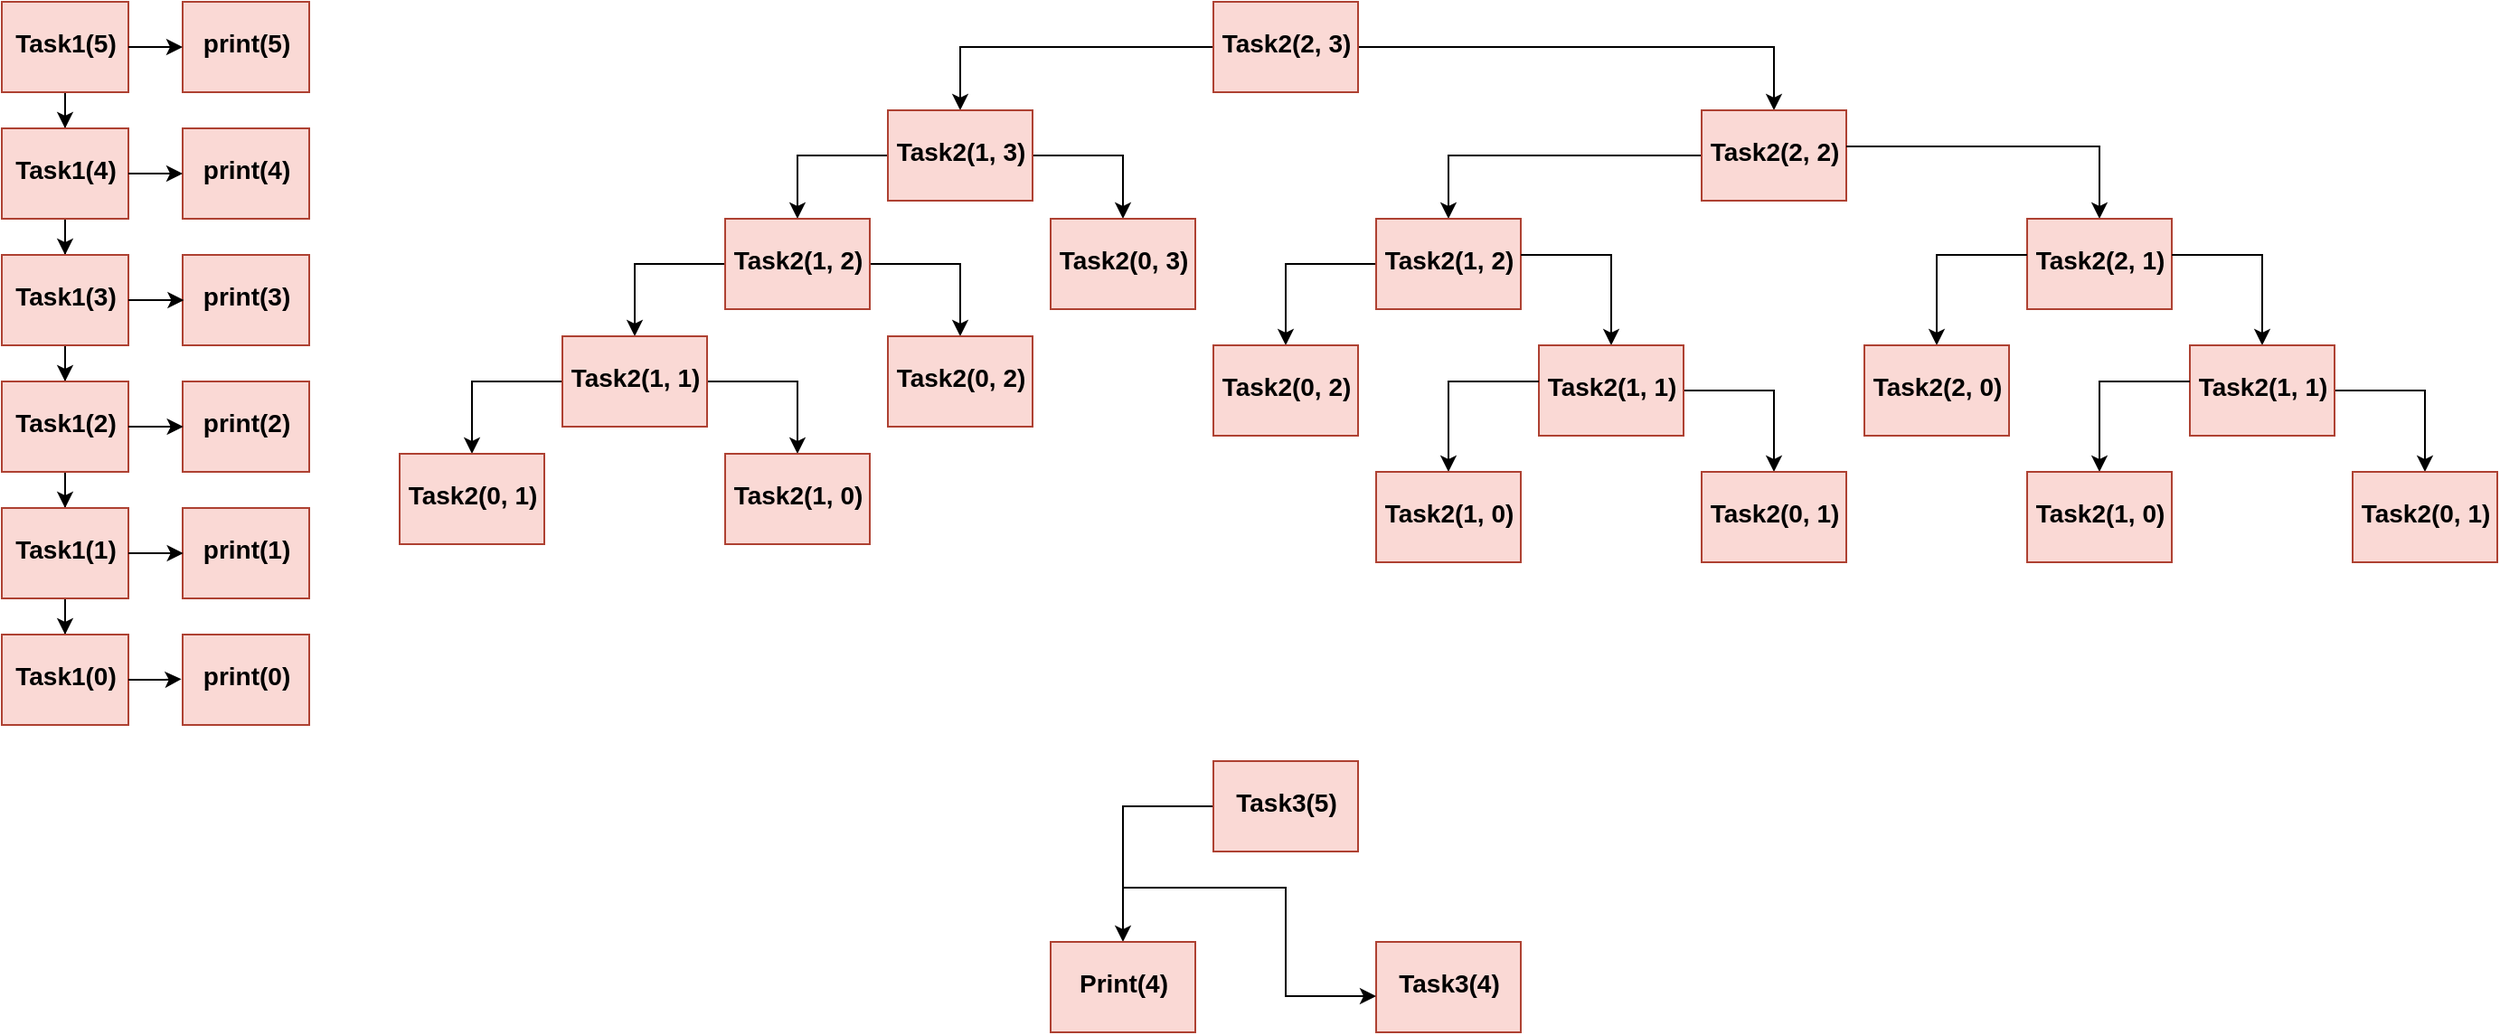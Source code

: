 <mxfile version="24.0.7" type="github">
  <diagram name="Page-1" id="sAp3SEBh4W0fje_LopWF">
    <mxGraphModel dx="1434" dy="774" grid="1" gridSize="10" guides="1" tooltips="1" connect="1" arrows="1" fold="1" page="1" pageScale="1" pageWidth="850" pageHeight="1100" math="0" shadow="0">
      <root>
        <mxCell id="0" />
        <mxCell id="1" parent="0" />
        <mxCell id="NOnLoxw8k5Br9pSF4aaw-82" style="edgeStyle=orthogonalEdgeStyle;rounded=0;orthogonalLoop=1;jettySize=auto;html=1;entryX=0.5;entryY=0;entryDx=0;entryDy=0;" edge="1" parent="1" source="NOnLoxw8k5Br9pSF4aaw-1" target="NOnLoxw8k5Br9pSF4aaw-15">
          <mxGeometry relative="1" as="geometry" />
        </mxCell>
        <mxCell id="NOnLoxw8k5Br9pSF4aaw-1" value="" style="rounded=0;whiteSpace=wrap;html=1;fillColor=#fad9d5;strokeColor=#ae4132;" vertex="1" parent="1">
          <mxGeometry x="10" y="10" width="70" height="50" as="geometry" />
        </mxCell>
        <mxCell id="NOnLoxw8k5Br9pSF4aaw-2" value="&lt;font style=&quot;font-size: 14px;&quot;&gt;Task1(5)&lt;/font&gt;" style="text;strokeColor=none;fillColor=none;html=1;fontSize=24;fontStyle=1;verticalAlign=middle;align=center;" vertex="1" parent="1">
          <mxGeometry x="10" y="10" width="70" height="40" as="geometry" />
        </mxCell>
        <mxCell id="NOnLoxw8k5Br9pSF4aaw-4" value="" style="rounded=0;whiteSpace=wrap;html=1;fillColor=#fad9d5;strokeColor=#ae4132;" vertex="1" parent="1">
          <mxGeometry x="110" y="10" width="70" height="50" as="geometry" />
        </mxCell>
        <mxCell id="NOnLoxw8k5Br9pSF4aaw-5" value="&lt;font style=&quot;font-size: 14px;&quot;&gt;print(5)&lt;/font&gt;" style="text;strokeColor=none;fillColor=none;html=1;fontSize=24;fontStyle=1;verticalAlign=middle;align=center;" vertex="1" parent="1">
          <mxGeometry x="110" y="10" width="70" height="40" as="geometry" />
        </mxCell>
        <mxCell id="NOnLoxw8k5Br9pSF4aaw-83" style="edgeStyle=orthogonalEdgeStyle;rounded=0;orthogonalLoop=1;jettySize=auto;html=1;entryX=0.5;entryY=0;entryDx=0;entryDy=0;" edge="1" parent="1" source="NOnLoxw8k5Br9pSF4aaw-14" target="NOnLoxw8k5Br9pSF4aaw-21">
          <mxGeometry relative="1" as="geometry" />
        </mxCell>
        <mxCell id="NOnLoxw8k5Br9pSF4aaw-14" value="" style="rounded=0;whiteSpace=wrap;html=1;fillColor=#fad9d5;strokeColor=#ae4132;" vertex="1" parent="1">
          <mxGeometry x="10" y="80" width="70" height="50" as="geometry" />
        </mxCell>
        <mxCell id="NOnLoxw8k5Br9pSF4aaw-15" value="&lt;font style=&quot;font-size: 14px;&quot;&gt;Task1(4)&lt;/font&gt;" style="text;strokeColor=none;fillColor=none;html=1;fontSize=24;fontStyle=1;verticalAlign=middle;align=center;" vertex="1" parent="1">
          <mxGeometry x="10" y="80" width="70" height="40" as="geometry" />
        </mxCell>
        <mxCell id="NOnLoxw8k5Br9pSF4aaw-17" value="" style="rounded=0;whiteSpace=wrap;html=1;fillColor=#fad9d5;strokeColor=#ae4132;" vertex="1" parent="1">
          <mxGeometry x="110" y="80" width="70" height="50" as="geometry" />
        </mxCell>
        <mxCell id="NOnLoxw8k5Br9pSF4aaw-18" value="&lt;font style=&quot;font-size: 14px;&quot;&gt;print(4)&lt;/font&gt;" style="text;strokeColor=none;fillColor=none;html=1;fontSize=24;fontStyle=1;verticalAlign=middle;align=center;" vertex="1" parent="1">
          <mxGeometry x="110" y="80" width="70" height="40" as="geometry" />
        </mxCell>
        <mxCell id="NOnLoxw8k5Br9pSF4aaw-84" style="edgeStyle=orthogonalEdgeStyle;rounded=0;orthogonalLoop=1;jettySize=auto;html=1;entryX=0.5;entryY=0;entryDx=0;entryDy=0;" edge="1" parent="1" source="NOnLoxw8k5Br9pSF4aaw-20" target="NOnLoxw8k5Br9pSF4aaw-27">
          <mxGeometry relative="1" as="geometry" />
        </mxCell>
        <mxCell id="NOnLoxw8k5Br9pSF4aaw-20" value="" style="rounded=0;whiteSpace=wrap;html=1;fillColor=#fad9d5;strokeColor=#ae4132;" vertex="1" parent="1">
          <mxGeometry x="10" y="150" width="70" height="50" as="geometry" />
        </mxCell>
        <mxCell id="NOnLoxw8k5Br9pSF4aaw-21" value="&lt;font style=&quot;font-size: 14px;&quot;&gt;Task1(3)&lt;/font&gt;" style="text;strokeColor=none;fillColor=none;html=1;fontSize=24;fontStyle=1;verticalAlign=middle;align=center;" vertex="1" parent="1">
          <mxGeometry x="10" y="150" width="70" height="40" as="geometry" />
        </mxCell>
        <mxCell id="NOnLoxw8k5Br9pSF4aaw-23" value="" style="rounded=0;whiteSpace=wrap;html=1;fillColor=#fad9d5;strokeColor=#ae4132;" vertex="1" parent="1">
          <mxGeometry x="110" y="150" width="70" height="50" as="geometry" />
        </mxCell>
        <mxCell id="NOnLoxw8k5Br9pSF4aaw-24" value="&lt;font style=&quot;font-size: 14px;&quot;&gt;print(3)&lt;/font&gt;" style="text;strokeColor=none;fillColor=none;html=1;fontSize=24;fontStyle=1;verticalAlign=middle;align=center;" vertex="1" parent="1">
          <mxGeometry x="110" y="150" width="70" height="40" as="geometry" />
        </mxCell>
        <mxCell id="NOnLoxw8k5Br9pSF4aaw-85" style="edgeStyle=orthogonalEdgeStyle;rounded=0;orthogonalLoop=1;jettySize=auto;html=1;" edge="1" parent="1" source="NOnLoxw8k5Br9pSF4aaw-26" target="NOnLoxw8k5Br9pSF4aaw-33">
          <mxGeometry relative="1" as="geometry" />
        </mxCell>
        <mxCell id="NOnLoxw8k5Br9pSF4aaw-26" value="" style="rounded=0;whiteSpace=wrap;html=1;fillColor=#fad9d5;strokeColor=#ae4132;" vertex="1" parent="1">
          <mxGeometry x="10" y="220" width="70" height="50" as="geometry" />
        </mxCell>
        <mxCell id="NOnLoxw8k5Br9pSF4aaw-27" value="&lt;font style=&quot;font-size: 14px;&quot;&gt;Task1(2)&lt;/font&gt;" style="text;strokeColor=none;fillColor=none;html=1;fontSize=24;fontStyle=1;verticalAlign=middle;align=center;" vertex="1" parent="1">
          <mxGeometry x="10" y="220" width="70" height="40" as="geometry" />
        </mxCell>
        <mxCell id="NOnLoxw8k5Br9pSF4aaw-29" value="" style="rounded=0;whiteSpace=wrap;html=1;fillColor=#fad9d5;strokeColor=#ae4132;" vertex="1" parent="1">
          <mxGeometry x="110" y="220" width="70" height="50" as="geometry" />
        </mxCell>
        <mxCell id="NOnLoxw8k5Br9pSF4aaw-30" value="&lt;font style=&quot;font-size: 14px;&quot;&gt;print(2)&lt;/font&gt;" style="text;strokeColor=none;fillColor=none;html=1;fontSize=24;fontStyle=1;verticalAlign=middle;align=center;" vertex="1" parent="1">
          <mxGeometry x="110" y="220" width="70" height="40" as="geometry" />
        </mxCell>
        <mxCell id="NOnLoxw8k5Br9pSF4aaw-87" style="edgeStyle=orthogonalEdgeStyle;rounded=0;orthogonalLoop=1;jettySize=auto;html=1;" edge="1" parent="1" source="NOnLoxw8k5Br9pSF4aaw-32" target="NOnLoxw8k5Br9pSF4aaw-39">
          <mxGeometry relative="1" as="geometry" />
        </mxCell>
        <mxCell id="NOnLoxw8k5Br9pSF4aaw-32" value="" style="rounded=0;whiteSpace=wrap;html=1;fillColor=#fad9d5;strokeColor=#ae4132;" vertex="1" parent="1">
          <mxGeometry x="10" y="290" width="70" height="50" as="geometry" />
        </mxCell>
        <mxCell id="NOnLoxw8k5Br9pSF4aaw-33" value="&lt;font style=&quot;font-size: 14px;&quot;&gt;Task1(1)&lt;/font&gt;" style="text;strokeColor=none;fillColor=none;html=1;fontSize=24;fontStyle=1;verticalAlign=middle;align=center;" vertex="1" parent="1">
          <mxGeometry x="10" y="290" width="70" height="40" as="geometry" />
        </mxCell>
        <mxCell id="NOnLoxw8k5Br9pSF4aaw-35" value="" style="rounded=0;whiteSpace=wrap;html=1;fillColor=#fad9d5;strokeColor=#ae4132;" vertex="1" parent="1">
          <mxGeometry x="110" y="290" width="70" height="50" as="geometry" />
        </mxCell>
        <mxCell id="NOnLoxw8k5Br9pSF4aaw-36" value="&lt;font style=&quot;font-size: 14px;&quot;&gt;print(1)&lt;/font&gt;" style="text;strokeColor=none;fillColor=none;html=1;fontSize=24;fontStyle=1;verticalAlign=middle;align=center;" vertex="1" parent="1">
          <mxGeometry x="110" y="290" width="70" height="40" as="geometry" />
        </mxCell>
        <mxCell id="NOnLoxw8k5Br9pSF4aaw-38" value="" style="rounded=0;whiteSpace=wrap;html=1;fillColor=#fad9d5;strokeColor=#ae4132;" vertex="1" parent="1">
          <mxGeometry x="10" y="360" width="70" height="50" as="geometry" />
        </mxCell>
        <mxCell id="NOnLoxw8k5Br9pSF4aaw-39" value="&lt;font style=&quot;font-size: 14px;&quot;&gt;Task1(0)&lt;/font&gt;" style="text;strokeColor=none;fillColor=none;html=1;fontSize=24;fontStyle=1;verticalAlign=middle;align=center;" vertex="1" parent="1">
          <mxGeometry x="10" y="360" width="70" height="40" as="geometry" />
        </mxCell>
        <mxCell id="NOnLoxw8k5Br9pSF4aaw-41" value="" style="rounded=0;whiteSpace=wrap;html=1;fillColor=#fad9d5;strokeColor=#ae4132;" vertex="1" parent="1">
          <mxGeometry x="110" y="360" width="70" height="50" as="geometry" />
        </mxCell>
        <mxCell id="NOnLoxw8k5Br9pSF4aaw-42" value="&lt;font style=&quot;font-size: 14px;&quot;&gt;print(0)&lt;/font&gt;" style="text;strokeColor=none;fillColor=none;html=1;fontSize=24;fontStyle=1;verticalAlign=middle;align=center;" vertex="1" parent="1">
          <mxGeometry x="110" y="360" width="70" height="40" as="geometry" />
        </mxCell>
        <mxCell id="NOnLoxw8k5Br9pSF4aaw-49" style="edgeStyle=orthogonalEdgeStyle;rounded=0;orthogonalLoop=1;jettySize=auto;html=1;" edge="1" parent="1" source="NOnLoxw8k5Br9pSF4aaw-43" target="NOnLoxw8k5Br9pSF4aaw-47">
          <mxGeometry relative="1" as="geometry" />
        </mxCell>
        <mxCell id="NOnLoxw8k5Br9pSF4aaw-52" style="edgeStyle=orthogonalEdgeStyle;rounded=0;orthogonalLoop=1;jettySize=auto;html=1;" edge="1" parent="1" source="NOnLoxw8k5Br9pSF4aaw-43" target="NOnLoxw8k5Br9pSF4aaw-48">
          <mxGeometry relative="1" as="geometry" />
        </mxCell>
        <mxCell id="NOnLoxw8k5Br9pSF4aaw-43" value="" style="rounded=0;whiteSpace=wrap;html=1;fillColor=#fad9d5;strokeColor=#ae4132;" vertex="1" parent="1">
          <mxGeometry x="680" y="10" width="80" height="50" as="geometry" />
        </mxCell>
        <mxCell id="NOnLoxw8k5Br9pSF4aaw-44" value="&lt;font style=&quot;font-size: 14px;&quot;&gt;Task2(2, 3)&lt;/font&gt;" style="text;strokeColor=none;fillColor=none;html=1;fontSize=24;fontStyle=1;verticalAlign=middle;align=center;" vertex="1" parent="1">
          <mxGeometry x="680" y="10" width="80" height="40" as="geometry" />
        </mxCell>
        <mxCell id="NOnLoxw8k5Br9pSF4aaw-63" style="edgeStyle=orthogonalEdgeStyle;rounded=0;orthogonalLoop=1;jettySize=auto;html=1;entryX=0.5;entryY=0;entryDx=0;entryDy=0;" edge="1" parent="1" source="NOnLoxw8k5Br9pSF4aaw-47" target="NOnLoxw8k5Br9pSF4aaw-59">
          <mxGeometry relative="1" as="geometry" />
        </mxCell>
        <mxCell id="NOnLoxw8k5Br9pSF4aaw-64" style="edgeStyle=orthogonalEdgeStyle;rounded=0;orthogonalLoop=1;jettySize=auto;html=1;" edge="1" parent="1" source="NOnLoxw8k5Br9pSF4aaw-47" target="NOnLoxw8k5Br9pSF4aaw-62">
          <mxGeometry relative="1" as="geometry" />
        </mxCell>
        <mxCell id="NOnLoxw8k5Br9pSF4aaw-47" value="" style="rounded=0;whiteSpace=wrap;html=1;fillColor=#fad9d5;strokeColor=#ae4132;" vertex="1" parent="1">
          <mxGeometry x="500" y="70" width="80" height="50" as="geometry" />
        </mxCell>
        <mxCell id="NOnLoxw8k5Br9pSF4aaw-92" style="edgeStyle=orthogonalEdgeStyle;rounded=0;orthogonalLoop=1;jettySize=auto;html=1;entryX=0.5;entryY=0;entryDx=0;entryDy=0;" edge="1" parent="1" source="NOnLoxw8k5Br9pSF4aaw-48" target="NOnLoxw8k5Br9pSF4aaw-89">
          <mxGeometry relative="1" as="geometry" />
        </mxCell>
        <mxCell id="NOnLoxw8k5Br9pSF4aaw-48" value="" style="rounded=0;whiteSpace=wrap;html=1;fillColor=#fad9d5;strokeColor=#ae4132;" vertex="1" parent="1">
          <mxGeometry x="950" y="70" width="80" height="50" as="geometry" />
        </mxCell>
        <mxCell id="NOnLoxw8k5Br9pSF4aaw-55" value="&lt;font style=&quot;font-size: 14px;&quot;&gt;Task2(1, 3)&lt;/font&gt;" style="text;strokeColor=none;fillColor=none;html=1;fontSize=24;fontStyle=1;verticalAlign=middle;align=center;" vertex="1" parent="1">
          <mxGeometry x="500" y="70" width="80" height="40" as="geometry" />
        </mxCell>
        <mxCell id="NOnLoxw8k5Br9pSF4aaw-93" style="edgeStyle=orthogonalEdgeStyle;rounded=0;orthogonalLoop=1;jettySize=auto;html=1;entryX=0.5;entryY=0;entryDx=0;entryDy=0;" edge="1" parent="1" source="NOnLoxw8k5Br9pSF4aaw-56" target="NOnLoxw8k5Br9pSF4aaw-91">
          <mxGeometry relative="1" as="geometry" />
        </mxCell>
        <mxCell id="NOnLoxw8k5Br9pSF4aaw-56" value="&lt;font style=&quot;font-size: 14px;&quot;&gt;Task2(2, 2)&lt;/font&gt;" style="text;strokeColor=none;fillColor=none;html=1;fontSize=24;fontStyle=1;verticalAlign=middle;align=center;" vertex="1" parent="1">
          <mxGeometry x="950" y="70" width="80" height="40" as="geometry" />
        </mxCell>
        <mxCell id="NOnLoxw8k5Br9pSF4aaw-68" style="edgeStyle=orthogonalEdgeStyle;rounded=0;orthogonalLoop=1;jettySize=auto;html=1;entryX=0.5;entryY=0;entryDx=0;entryDy=0;" edge="1" parent="1" source="NOnLoxw8k5Br9pSF4aaw-57" target="NOnLoxw8k5Br9pSF4aaw-66">
          <mxGeometry relative="1" as="geometry" />
        </mxCell>
        <mxCell id="NOnLoxw8k5Br9pSF4aaw-69" style="edgeStyle=orthogonalEdgeStyle;rounded=0;orthogonalLoop=1;jettySize=auto;html=1;" edge="1" parent="1" source="NOnLoxw8k5Br9pSF4aaw-57" target="NOnLoxw8k5Br9pSF4aaw-67">
          <mxGeometry relative="1" as="geometry" />
        </mxCell>
        <mxCell id="NOnLoxw8k5Br9pSF4aaw-57" value="" style="rounded=0;whiteSpace=wrap;html=1;fillColor=#fad9d5;strokeColor=#ae4132;" vertex="1" parent="1">
          <mxGeometry x="410" y="130" width="80" height="50" as="geometry" />
        </mxCell>
        <mxCell id="NOnLoxw8k5Br9pSF4aaw-59" value="&lt;font style=&quot;font-size: 14px;&quot;&gt;Task2(1, 2)&lt;/font&gt;" style="text;strokeColor=none;fillColor=none;html=1;fontSize=24;fontStyle=1;verticalAlign=middle;align=center;" vertex="1" parent="1">
          <mxGeometry x="410" y="130" width="80" height="40" as="geometry" />
        </mxCell>
        <mxCell id="NOnLoxw8k5Br9pSF4aaw-62" value="" style="rounded=0;whiteSpace=wrap;html=1;fillColor=#fad9d5;strokeColor=#ae4132;" vertex="1" parent="1">
          <mxGeometry x="590" y="130" width="80" height="50" as="geometry" />
        </mxCell>
        <mxCell id="NOnLoxw8k5Br9pSF4aaw-65" value="&lt;font style=&quot;font-size: 14px;&quot;&gt;Task2(0, 3)&lt;/font&gt;" style="text;strokeColor=none;fillColor=none;html=1;fontSize=24;fontStyle=1;verticalAlign=middle;align=center;" vertex="1" parent="1">
          <mxGeometry x="590" y="130" width="80" height="40" as="geometry" />
        </mxCell>
        <mxCell id="NOnLoxw8k5Br9pSF4aaw-76" style="edgeStyle=orthogonalEdgeStyle;rounded=0;orthogonalLoop=1;jettySize=auto;html=1;" edge="1" parent="1" source="NOnLoxw8k5Br9pSF4aaw-66" target="NOnLoxw8k5Br9pSF4aaw-74">
          <mxGeometry relative="1" as="geometry" />
        </mxCell>
        <mxCell id="NOnLoxw8k5Br9pSF4aaw-77" style="edgeStyle=orthogonalEdgeStyle;rounded=0;orthogonalLoop=1;jettySize=auto;html=1;" edge="1" parent="1" source="NOnLoxw8k5Br9pSF4aaw-66" target="NOnLoxw8k5Br9pSF4aaw-75">
          <mxGeometry relative="1" as="geometry" />
        </mxCell>
        <mxCell id="NOnLoxw8k5Br9pSF4aaw-66" value="" style="rounded=0;whiteSpace=wrap;html=1;fillColor=#fad9d5;strokeColor=#ae4132;" vertex="1" parent="1">
          <mxGeometry x="320" y="195" width="80" height="50" as="geometry" />
        </mxCell>
        <mxCell id="NOnLoxw8k5Br9pSF4aaw-67" value="" style="rounded=0;whiteSpace=wrap;html=1;fillColor=#fad9d5;strokeColor=#ae4132;" vertex="1" parent="1">
          <mxGeometry x="500" y="195" width="80" height="50" as="geometry" />
        </mxCell>
        <mxCell id="NOnLoxw8k5Br9pSF4aaw-70" value="&lt;font style=&quot;font-size: 14px;&quot;&gt;Task2(1, 1)&lt;/font&gt;" style="text;strokeColor=none;fillColor=none;html=1;fontSize=24;fontStyle=1;verticalAlign=middle;align=center;" vertex="1" parent="1">
          <mxGeometry x="320" y="195" width="80" height="40" as="geometry" />
        </mxCell>
        <mxCell id="NOnLoxw8k5Br9pSF4aaw-71" value="&lt;font style=&quot;font-size: 14px;&quot;&gt;Task2(0, 2)&lt;/font&gt;" style="text;strokeColor=none;fillColor=none;html=1;fontSize=24;fontStyle=1;verticalAlign=middle;align=center;" vertex="1" parent="1">
          <mxGeometry x="500" y="195" width="80" height="40" as="geometry" />
        </mxCell>
        <mxCell id="NOnLoxw8k5Br9pSF4aaw-72" value="" style="rounded=0;whiteSpace=wrap;html=1;fillColor=#fad9d5;strokeColor=#ae4132;" vertex="1" parent="1">
          <mxGeometry x="230" y="260" width="80" height="50" as="geometry" />
        </mxCell>
        <mxCell id="NOnLoxw8k5Br9pSF4aaw-73" value="" style="rounded=0;whiteSpace=wrap;html=1;fillColor=#fad9d5;strokeColor=#ae4132;" vertex="1" parent="1">
          <mxGeometry x="410" y="260" width="80" height="50" as="geometry" />
        </mxCell>
        <mxCell id="NOnLoxw8k5Br9pSF4aaw-74" value="&lt;font style=&quot;font-size: 14px;&quot;&gt;Task2(0, 1)&lt;/font&gt;" style="text;strokeColor=none;fillColor=none;html=1;fontSize=24;fontStyle=1;verticalAlign=middle;align=center;" vertex="1" parent="1">
          <mxGeometry x="230" y="260" width="80" height="40" as="geometry" />
        </mxCell>
        <mxCell id="NOnLoxw8k5Br9pSF4aaw-75" value="&lt;font style=&quot;font-size: 14px;&quot;&gt;Task2(1, 0)&lt;/font&gt;" style="text;strokeColor=none;fillColor=none;html=1;fontSize=24;fontStyle=1;verticalAlign=middle;align=center;" vertex="1" parent="1">
          <mxGeometry x="410" y="260" width="80" height="40" as="geometry" />
        </mxCell>
        <mxCell id="NOnLoxw8k5Br9pSF4aaw-98" style="edgeStyle=orthogonalEdgeStyle;rounded=0;orthogonalLoop=1;jettySize=auto;html=1;entryX=0.5;entryY=0;entryDx=0;entryDy=0;" edge="1" parent="1" source="NOnLoxw8k5Br9pSF4aaw-88" target="NOnLoxw8k5Br9pSF4aaw-95">
          <mxGeometry relative="1" as="geometry" />
        </mxCell>
        <mxCell id="NOnLoxw8k5Br9pSF4aaw-88" value="" style="rounded=0;whiteSpace=wrap;html=1;fillColor=#fad9d5;strokeColor=#ae4132;" vertex="1" parent="1">
          <mxGeometry x="770" y="130" width="80" height="50" as="geometry" />
        </mxCell>
        <mxCell id="NOnLoxw8k5Br9pSF4aaw-99" style="edgeStyle=orthogonalEdgeStyle;rounded=0;orthogonalLoop=1;jettySize=auto;html=1;entryX=0.5;entryY=0;entryDx=0;entryDy=0;" edge="1" parent="1" source="NOnLoxw8k5Br9pSF4aaw-89" target="NOnLoxw8k5Br9pSF4aaw-97">
          <mxGeometry relative="1" as="geometry" />
        </mxCell>
        <mxCell id="NOnLoxw8k5Br9pSF4aaw-89" value="&lt;font style=&quot;font-size: 14px;&quot;&gt;Task2(1, 2)&lt;/font&gt;" style="text;strokeColor=none;fillColor=none;html=1;fontSize=24;fontStyle=1;verticalAlign=middle;align=center;" vertex="1" parent="1">
          <mxGeometry x="770" y="130" width="80" height="40" as="geometry" />
        </mxCell>
        <mxCell id="NOnLoxw8k5Br9pSF4aaw-90" value="" style="rounded=0;whiteSpace=wrap;html=1;fillColor=#fad9d5;strokeColor=#ae4132;" vertex="1" parent="1">
          <mxGeometry x="1130" y="130" width="80" height="50" as="geometry" />
        </mxCell>
        <mxCell id="NOnLoxw8k5Br9pSF4aaw-114" style="edgeStyle=orthogonalEdgeStyle;rounded=0;orthogonalLoop=1;jettySize=auto;html=1;entryX=0.5;entryY=0;entryDx=0;entryDy=0;" edge="1" parent="1" source="NOnLoxw8k5Br9pSF4aaw-91" target="NOnLoxw8k5Br9pSF4aaw-111">
          <mxGeometry relative="1" as="geometry" />
        </mxCell>
        <mxCell id="NOnLoxw8k5Br9pSF4aaw-115" style="edgeStyle=orthogonalEdgeStyle;rounded=0;orthogonalLoop=1;jettySize=auto;html=1;entryX=0.5;entryY=0;entryDx=0;entryDy=0;" edge="1" parent="1" source="NOnLoxw8k5Br9pSF4aaw-91" target="NOnLoxw8k5Br9pSF4aaw-113">
          <mxGeometry relative="1" as="geometry" />
        </mxCell>
        <mxCell id="NOnLoxw8k5Br9pSF4aaw-91" value="&lt;font style=&quot;font-size: 14px;&quot;&gt;Task2(2, 1)&lt;/font&gt;" style="text;strokeColor=none;fillColor=none;html=1;fontSize=24;fontStyle=1;verticalAlign=middle;align=center;" vertex="1" parent="1">
          <mxGeometry x="1130" y="130" width="80" height="40" as="geometry" />
        </mxCell>
        <mxCell id="NOnLoxw8k5Br9pSF4aaw-94" value="" style="rounded=0;whiteSpace=wrap;html=1;fillColor=#fad9d5;strokeColor=#ae4132;" vertex="1" parent="1">
          <mxGeometry x="680" y="200" width="80" height="50" as="geometry" />
        </mxCell>
        <mxCell id="NOnLoxw8k5Br9pSF4aaw-95" value="&lt;font style=&quot;font-size: 14px;&quot;&gt;Task2(0, 2)&lt;/font&gt;" style="text;strokeColor=none;fillColor=none;html=1;fontSize=24;fontStyle=1;verticalAlign=middle;align=center;" vertex="1" parent="1">
          <mxGeometry x="680" y="200" width="80" height="40" as="geometry" />
        </mxCell>
        <mxCell id="NOnLoxw8k5Br9pSF4aaw-105" style="edgeStyle=orthogonalEdgeStyle;rounded=0;orthogonalLoop=1;jettySize=auto;html=1;entryX=0.5;entryY=0;entryDx=0;entryDy=0;" edge="1" parent="1" source="NOnLoxw8k5Br9pSF4aaw-96" target="NOnLoxw8k5Br9pSF4aaw-103">
          <mxGeometry relative="1" as="geometry" />
        </mxCell>
        <mxCell id="NOnLoxw8k5Br9pSF4aaw-96" value="" style="rounded=0;whiteSpace=wrap;html=1;fillColor=#fad9d5;strokeColor=#ae4132;" vertex="1" parent="1">
          <mxGeometry x="860" y="200" width="80" height="50" as="geometry" />
        </mxCell>
        <mxCell id="NOnLoxw8k5Br9pSF4aaw-104" style="edgeStyle=orthogonalEdgeStyle;rounded=0;orthogonalLoop=1;jettySize=auto;html=1;entryX=0.5;entryY=0;entryDx=0;entryDy=0;" edge="1" parent="1" source="NOnLoxw8k5Br9pSF4aaw-97" target="NOnLoxw8k5Br9pSF4aaw-101">
          <mxGeometry relative="1" as="geometry" />
        </mxCell>
        <mxCell id="NOnLoxw8k5Br9pSF4aaw-97" value="&lt;div&gt;&lt;font style=&quot;font-size: 14px;&quot;&gt;Task2(1, 1)&lt;/font&gt;&lt;/div&gt;" style="text;strokeColor=none;fillColor=none;html=1;fontSize=24;fontStyle=1;verticalAlign=middle;align=center;" vertex="1" parent="1">
          <mxGeometry x="860" y="200" width="80" height="40" as="geometry" />
        </mxCell>
        <mxCell id="NOnLoxw8k5Br9pSF4aaw-100" value="" style="rounded=0;whiteSpace=wrap;html=1;fillColor=#fad9d5;strokeColor=#ae4132;" vertex="1" parent="1">
          <mxGeometry x="770" y="270" width="80" height="50" as="geometry" />
        </mxCell>
        <mxCell id="NOnLoxw8k5Br9pSF4aaw-101" value="&lt;font style=&quot;font-size: 14px;&quot;&gt;Task2(1, 0)&lt;/font&gt;" style="text;strokeColor=none;fillColor=none;html=1;fontSize=24;fontStyle=1;verticalAlign=middle;align=center;" vertex="1" parent="1">
          <mxGeometry x="770" y="270" width="80" height="40" as="geometry" />
        </mxCell>
        <mxCell id="NOnLoxw8k5Br9pSF4aaw-102" value="" style="rounded=0;whiteSpace=wrap;html=1;fillColor=#fad9d5;strokeColor=#ae4132;" vertex="1" parent="1">
          <mxGeometry x="950" y="270" width="80" height="50" as="geometry" />
        </mxCell>
        <mxCell id="NOnLoxw8k5Br9pSF4aaw-103" value="&lt;div&gt;&lt;font style=&quot;font-size: 14px;&quot;&gt;Task2(0, 1)&lt;/font&gt;&lt;/div&gt;" style="text;strokeColor=none;fillColor=none;html=1;fontSize=24;fontStyle=1;verticalAlign=middle;align=center;" vertex="1" parent="1">
          <mxGeometry x="950" y="270" width="80" height="40" as="geometry" />
        </mxCell>
        <mxCell id="NOnLoxw8k5Br9pSF4aaw-110" value="" style="rounded=0;whiteSpace=wrap;html=1;fillColor=#fad9d5;strokeColor=#ae4132;" vertex="1" parent="1">
          <mxGeometry x="1040" y="200" width="80" height="50" as="geometry" />
        </mxCell>
        <mxCell id="NOnLoxw8k5Br9pSF4aaw-111" value="&lt;font style=&quot;font-size: 14px;&quot;&gt;Task2(2, 0)&lt;/font&gt;" style="text;strokeColor=none;fillColor=none;html=1;fontSize=24;fontStyle=1;verticalAlign=middle;align=center;" vertex="1" parent="1">
          <mxGeometry x="1040" y="200" width="80" height="40" as="geometry" />
        </mxCell>
        <mxCell id="NOnLoxw8k5Br9pSF4aaw-121" style="edgeStyle=orthogonalEdgeStyle;rounded=0;orthogonalLoop=1;jettySize=auto;html=1;" edge="1" parent="1" source="NOnLoxw8k5Br9pSF4aaw-112" target="NOnLoxw8k5Br9pSF4aaw-119">
          <mxGeometry relative="1" as="geometry" />
        </mxCell>
        <mxCell id="NOnLoxw8k5Br9pSF4aaw-112" value="" style="rounded=0;whiteSpace=wrap;html=1;fillColor=#fad9d5;strokeColor=#ae4132;" vertex="1" parent="1">
          <mxGeometry x="1220" y="200" width="80" height="50" as="geometry" />
        </mxCell>
        <mxCell id="NOnLoxw8k5Br9pSF4aaw-120" style="edgeStyle=orthogonalEdgeStyle;rounded=0;orthogonalLoop=1;jettySize=auto;html=1;entryX=0.5;entryY=0;entryDx=0;entryDy=0;" edge="1" parent="1" source="NOnLoxw8k5Br9pSF4aaw-113" target="NOnLoxw8k5Br9pSF4aaw-117">
          <mxGeometry relative="1" as="geometry" />
        </mxCell>
        <mxCell id="NOnLoxw8k5Br9pSF4aaw-113" value="&lt;div&gt;&lt;font style=&quot;font-size: 14px;&quot;&gt;Task2(1, 1)&lt;/font&gt;&lt;/div&gt;" style="text;strokeColor=none;fillColor=none;html=1;fontSize=24;fontStyle=1;verticalAlign=middle;align=center;" vertex="1" parent="1">
          <mxGeometry x="1220" y="200" width="80" height="40" as="geometry" />
        </mxCell>
        <mxCell id="NOnLoxw8k5Br9pSF4aaw-116" value="" style="rounded=0;whiteSpace=wrap;html=1;fillColor=#fad9d5;strokeColor=#ae4132;" vertex="1" parent="1">
          <mxGeometry x="1130" y="270" width="80" height="50" as="geometry" />
        </mxCell>
        <mxCell id="NOnLoxw8k5Br9pSF4aaw-117" value="&lt;font style=&quot;font-size: 14px;&quot;&gt;Task2(1, 0)&lt;/font&gt;" style="text;strokeColor=none;fillColor=none;html=1;fontSize=24;fontStyle=1;verticalAlign=middle;align=center;" vertex="1" parent="1">
          <mxGeometry x="1130" y="270" width="80" height="40" as="geometry" />
        </mxCell>
        <mxCell id="NOnLoxw8k5Br9pSF4aaw-118" value="" style="rounded=0;whiteSpace=wrap;html=1;fillColor=#fad9d5;strokeColor=#ae4132;" vertex="1" parent="1">
          <mxGeometry x="1310" y="270" width="80" height="50" as="geometry" />
        </mxCell>
        <mxCell id="NOnLoxw8k5Br9pSF4aaw-119" value="&lt;div&gt;&lt;font style=&quot;font-size: 14px;&quot;&gt;Task2(0, 1)&lt;/font&gt;&lt;/div&gt;" style="text;strokeColor=none;fillColor=none;html=1;fontSize=24;fontStyle=1;verticalAlign=middle;align=center;" vertex="1" parent="1">
          <mxGeometry x="1310" y="270" width="80" height="40" as="geometry" />
        </mxCell>
        <mxCell id="NOnLoxw8k5Br9pSF4aaw-143" style="edgeStyle=orthogonalEdgeStyle;rounded=0;orthogonalLoop=1;jettySize=auto;html=1;entryX=0.5;entryY=0;entryDx=0;entryDy=0;" edge="1" parent="1" source="NOnLoxw8k5Br9pSF4aaw-122" target="NOnLoxw8k5Br9pSF4aaw-140">
          <mxGeometry relative="1" as="geometry" />
        </mxCell>
        <mxCell id="NOnLoxw8k5Br9pSF4aaw-122" value="" style="rounded=0;whiteSpace=wrap;html=1;fillColor=#fad9d5;strokeColor=#ae4132;" vertex="1" parent="1">
          <mxGeometry x="680" y="430" width="80" height="50" as="geometry" />
        </mxCell>
        <mxCell id="NOnLoxw8k5Br9pSF4aaw-123" value="&lt;font style=&quot;font-size: 14px;&quot;&gt;Task3(5)&lt;/font&gt;" style="text;strokeColor=none;fillColor=none;html=1;fontSize=24;fontStyle=1;verticalAlign=middle;align=center;" vertex="1" parent="1">
          <mxGeometry x="680" y="430" width="80" height="40" as="geometry" />
        </mxCell>
        <mxCell id="NOnLoxw8k5Br9pSF4aaw-124" style="edgeStyle=orthogonalEdgeStyle;rounded=0;orthogonalLoop=1;jettySize=auto;html=1;entryX=0;entryY=0.625;entryDx=0;entryDy=0;entryPerimeter=0;" edge="1" parent="1" source="NOnLoxw8k5Br9pSF4aaw-1" target="NOnLoxw8k5Br9pSF4aaw-5">
          <mxGeometry relative="1" as="geometry" />
        </mxCell>
        <mxCell id="NOnLoxw8k5Br9pSF4aaw-126" style="edgeStyle=orthogonalEdgeStyle;rounded=0;orthogonalLoop=1;jettySize=auto;html=1;entryX=0;entryY=0.625;entryDx=0;entryDy=0;entryPerimeter=0;" edge="1" parent="1" source="NOnLoxw8k5Br9pSF4aaw-14" target="NOnLoxw8k5Br9pSF4aaw-18">
          <mxGeometry relative="1" as="geometry" />
        </mxCell>
        <mxCell id="NOnLoxw8k5Br9pSF4aaw-127" style="edgeStyle=orthogonalEdgeStyle;rounded=0;orthogonalLoop=1;jettySize=auto;html=1;entryX=0.01;entryY=0.625;entryDx=0;entryDy=0;entryPerimeter=0;" edge="1" parent="1" source="NOnLoxw8k5Br9pSF4aaw-20" target="NOnLoxw8k5Br9pSF4aaw-24">
          <mxGeometry relative="1" as="geometry" />
        </mxCell>
        <mxCell id="NOnLoxw8k5Br9pSF4aaw-128" style="edgeStyle=orthogonalEdgeStyle;rounded=0;orthogonalLoop=1;jettySize=auto;html=1;entryX=0.005;entryY=0.625;entryDx=0;entryDy=0;entryPerimeter=0;" edge="1" parent="1" source="NOnLoxw8k5Br9pSF4aaw-26" target="NOnLoxw8k5Br9pSF4aaw-30">
          <mxGeometry relative="1" as="geometry" />
        </mxCell>
        <mxCell id="NOnLoxw8k5Br9pSF4aaw-129" style="edgeStyle=orthogonalEdgeStyle;rounded=0;orthogonalLoop=1;jettySize=auto;html=1;entryX=0.005;entryY=0.625;entryDx=0;entryDy=0;entryPerimeter=0;" edge="1" parent="1" source="NOnLoxw8k5Br9pSF4aaw-32" target="NOnLoxw8k5Br9pSF4aaw-36">
          <mxGeometry relative="1" as="geometry" />
        </mxCell>
        <mxCell id="NOnLoxw8k5Br9pSF4aaw-130" style="edgeStyle=orthogonalEdgeStyle;rounded=0;orthogonalLoop=1;jettySize=auto;html=1;entryX=-0.01;entryY=0.617;entryDx=0;entryDy=0;entryPerimeter=0;" edge="1" parent="1" source="NOnLoxw8k5Br9pSF4aaw-38" target="NOnLoxw8k5Br9pSF4aaw-42">
          <mxGeometry relative="1" as="geometry" />
        </mxCell>
        <mxCell id="NOnLoxw8k5Br9pSF4aaw-139" value="" style="rounded=0;whiteSpace=wrap;html=1;fillColor=#fad9d5;strokeColor=#ae4132;" vertex="1" parent="1">
          <mxGeometry x="590" y="530" width="80" height="50" as="geometry" />
        </mxCell>
        <mxCell id="NOnLoxw8k5Br9pSF4aaw-140" value="&lt;font style=&quot;font-size: 14px;&quot;&gt;Print(4)&lt;/font&gt;" style="text;strokeColor=none;fillColor=none;html=1;fontSize=24;fontStyle=1;verticalAlign=middle;align=center;" vertex="1" parent="1">
          <mxGeometry x="590" y="530" width="80" height="40" as="geometry" />
        </mxCell>
        <mxCell id="NOnLoxw8k5Br9pSF4aaw-141" value="" style="rounded=0;whiteSpace=wrap;html=1;fillColor=#fad9d5;strokeColor=#ae4132;" vertex="1" parent="1">
          <mxGeometry x="770" y="530" width="80" height="50" as="geometry" />
        </mxCell>
        <mxCell id="NOnLoxw8k5Br9pSF4aaw-142" value="&lt;div&gt;&lt;font style=&quot;font-size: 14px;&quot;&gt;Task3(4)&lt;/font&gt;&lt;/div&gt;" style="text;strokeColor=none;fillColor=none;html=1;fontSize=24;fontStyle=1;verticalAlign=middle;align=center;" vertex="1" parent="1">
          <mxGeometry x="770" y="530" width="80" height="40" as="geometry" />
        </mxCell>
        <mxCell id="NOnLoxw8k5Br9pSF4aaw-144" value="" style="endArrow=classic;html=1;rounded=0;entryX=0;entryY=0.75;entryDx=0;entryDy=0;" edge="1" parent="1" target="NOnLoxw8k5Br9pSF4aaw-142">
          <mxGeometry width="50" height="50" relative="1" as="geometry">
            <mxPoint x="630" y="500" as="sourcePoint" />
            <mxPoint x="730" y="360" as="targetPoint" />
            <Array as="points">
              <mxPoint x="720" y="500" />
              <mxPoint x="720" y="560" />
            </Array>
          </mxGeometry>
        </mxCell>
      </root>
    </mxGraphModel>
  </diagram>
</mxfile>
